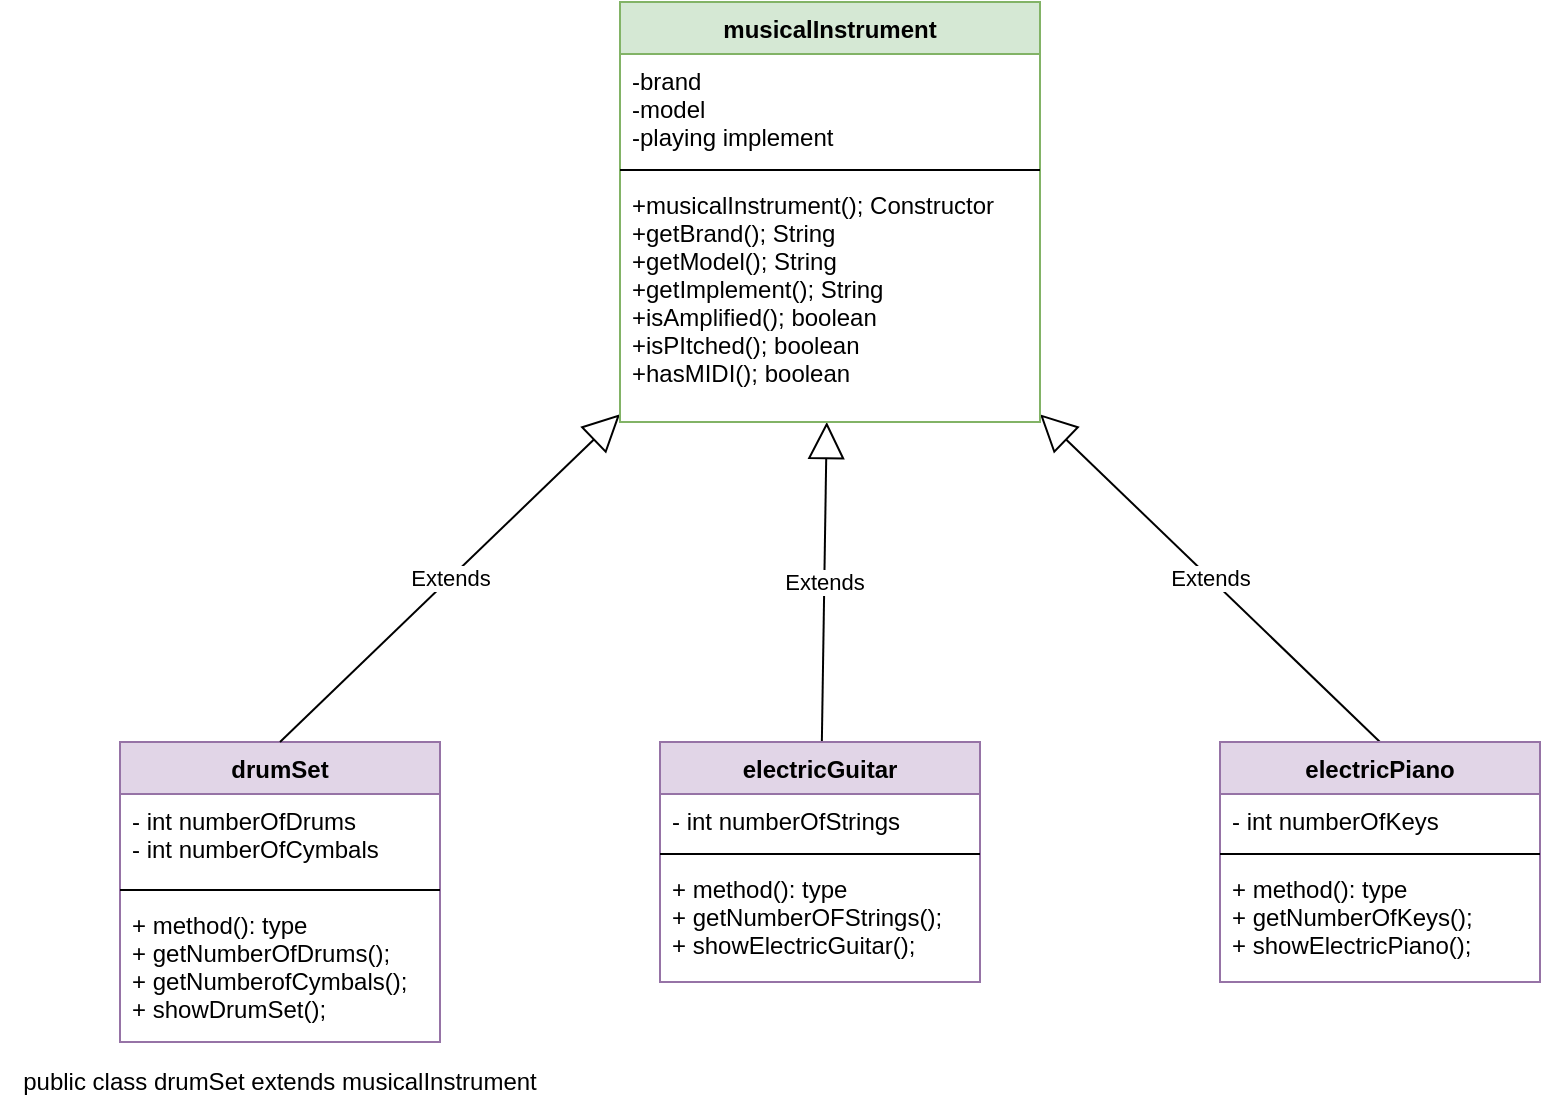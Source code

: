 <mxfile version="13.8.0" type="github">
  <diagram id="u5egj9Q1XMa9EqDsLZzm" name="Page-1">
    <mxGraphModel dx="1950" dy="1665" grid="1" gridSize="10" guides="1" tooltips="1" connect="1" arrows="1" fold="1" page="1" pageScale="1" pageWidth="850" pageHeight="1100" math="0" shadow="0">
      <root>
        <mxCell id="0" />
        <mxCell id="1" parent="0" />
        <mxCell id="iNh4lFPZa8ypUP3hIFsf-30" value="Extends" style="endArrow=block;endSize=16;endFill=0;html=1;" parent="1" source="iNh4lFPZa8ypUP3hIFsf-13" target="iNh4lFPZa8ypUP3hIFsf-1" edge="1">
          <mxGeometry width="160" relative="1" as="geometry">
            <mxPoint x="397" y="320" as="sourcePoint" />
            <mxPoint x="330" y="175.923" as="targetPoint" />
          </mxGeometry>
        </mxCell>
        <mxCell id="iNh4lFPZa8ypUP3hIFsf-5" value="drumSet" style="swimlane;fontStyle=1;align=center;verticalAlign=top;childLayout=stackLayout;horizontal=1;startSize=26;horizontalStack=0;resizeParent=1;resizeParentMax=0;resizeLast=0;collapsible=1;marginBottom=0;fillColor=#e1d5e7;strokeColor=#9673a6;" parent="1" vertex="1">
          <mxGeometry x="40" y="310" width="160" height="150" as="geometry" />
        </mxCell>
        <mxCell id="iNh4lFPZa8ypUP3hIFsf-6" value="- int numberOfDrums&#xa;- int numberOfCymbals" style="text;strokeColor=none;fillColor=none;align=left;verticalAlign=top;spacingLeft=4;spacingRight=4;overflow=hidden;rotatable=0;points=[[0,0.5],[1,0.5]];portConstraint=eastwest;" parent="iNh4lFPZa8ypUP3hIFsf-5" vertex="1">
          <mxGeometry y="26" width="160" height="44" as="geometry" />
        </mxCell>
        <mxCell id="iNh4lFPZa8ypUP3hIFsf-7" value="" style="line;strokeWidth=1;fillColor=none;align=left;verticalAlign=middle;spacingTop=-1;spacingLeft=3;spacingRight=3;rotatable=0;labelPosition=right;points=[];portConstraint=eastwest;" parent="iNh4lFPZa8ypUP3hIFsf-5" vertex="1">
          <mxGeometry y="70" width="160" height="8" as="geometry" />
        </mxCell>
        <mxCell id="iNh4lFPZa8ypUP3hIFsf-8" value="+ method(): type&#xa;+ getNumberOfDrums();&#xa;+ getNumberofCymbals();&#xa;+ showDrumSet();" style="text;strokeColor=none;fillColor=none;align=left;verticalAlign=top;spacingLeft=4;spacingRight=4;overflow=hidden;rotatable=0;points=[[0,0.5],[1,0.5]];portConstraint=eastwest;" parent="iNh4lFPZa8ypUP3hIFsf-5" vertex="1">
          <mxGeometry y="78" width="160" height="72" as="geometry" />
        </mxCell>
        <mxCell id="iNh4lFPZa8ypUP3hIFsf-31" value="Extends" style="endArrow=block;endSize=16;endFill=0;html=1;exitX=0.5;exitY=0;exitDx=0;exitDy=0;" parent="1" source="iNh4lFPZa8ypUP3hIFsf-17" target="iNh4lFPZa8ypUP3hIFsf-1" edge="1">
          <mxGeometry width="160" relative="1" as="geometry">
            <mxPoint x="336.08" y="313.98" as="sourcePoint" />
            <mxPoint x="340" y="185.923" as="targetPoint" />
          </mxGeometry>
        </mxCell>
        <mxCell id="iNh4lFPZa8ypUP3hIFsf-33" value="public class drumSet extends musicalInstrument" style="text;html=1;strokeColor=none;fillColor=none;align=center;verticalAlign=middle;whiteSpace=wrap;rounded=0;" parent="1" vertex="1">
          <mxGeometry x="-20" y="470" width="280" height="20" as="geometry" />
        </mxCell>
        <mxCell id="iNh4lFPZa8ypUP3hIFsf-17" value="electricPiano" style="swimlane;fontStyle=1;align=center;verticalAlign=top;childLayout=stackLayout;horizontal=1;startSize=26;horizontalStack=0;resizeParent=1;resizeParentMax=0;resizeLast=0;collapsible=1;marginBottom=0;fillColor=#e1d5e7;strokeColor=#9673a6;" parent="1" vertex="1">
          <mxGeometry x="590" y="310" width="160" height="120" as="geometry" />
        </mxCell>
        <mxCell id="iNh4lFPZa8ypUP3hIFsf-18" value="- int numberOfKeys" style="text;strokeColor=none;fillColor=none;align=left;verticalAlign=top;spacingLeft=4;spacingRight=4;overflow=hidden;rotatable=0;points=[[0,0.5],[1,0.5]];portConstraint=eastwest;" parent="iNh4lFPZa8ypUP3hIFsf-17" vertex="1">
          <mxGeometry y="26" width="160" height="26" as="geometry" />
        </mxCell>
        <mxCell id="iNh4lFPZa8ypUP3hIFsf-19" value="" style="line;strokeWidth=1;fillColor=none;align=left;verticalAlign=middle;spacingTop=-1;spacingLeft=3;spacingRight=3;rotatable=0;labelPosition=right;points=[];portConstraint=eastwest;" parent="iNh4lFPZa8ypUP3hIFsf-17" vertex="1">
          <mxGeometry y="52" width="160" height="8" as="geometry" />
        </mxCell>
        <mxCell id="iNh4lFPZa8ypUP3hIFsf-20" value="+ method(): type&#xa;+ getNumberOfKeys();&#xa;+ showElectricPiano();" style="text;strokeColor=none;fillColor=none;align=left;verticalAlign=top;spacingLeft=4;spacingRight=4;overflow=hidden;rotatable=0;points=[[0,0.5],[1,0.5]];portConstraint=eastwest;" parent="iNh4lFPZa8ypUP3hIFsf-17" vertex="1">
          <mxGeometry y="60" width="160" height="60" as="geometry" />
        </mxCell>
        <mxCell id="iNh4lFPZa8ypUP3hIFsf-13" value="electricGuitar" style="swimlane;fontStyle=1;align=center;verticalAlign=top;childLayout=stackLayout;horizontal=1;startSize=26;horizontalStack=0;resizeParent=1;resizeParentMax=0;resizeLast=0;collapsible=1;marginBottom=0;fillColor=#e1d5e7;strokeColor=#9673a6;" parent="1" vertex="1">
          <mxGeometry x="310" y="310" width="160" height="120" as="geometry" />
        </mxCell>
        <mxCell id="iNh4lFPZa8ypUP3hIFsf-14" value="- int numberOfStrings" style="text;strokeColor=none;fillColor=none;align=left;verticalAlign=top;spacingLeft=4;spacingRight=4;overflow=hidden;rotatable=0;points=[[0,0.5],[1,0.5]];portConstraint=eastwest;" parent="iNh4lFPZa8ypUP3hIFsf-13" vertex="1">
          <mxGeometry y="26" width="160" height="26" as="geometry" />
        </mxCell>
        <mxCell id="iNh4lFPZa8ypUP3hIFsf-15" value="" style="line;strokeWidth=1;fillColor=none;align=left;verticalAlign=middle;spacingTop=-1;spacingLeft=3;spacingRight=3;rotatable=0;labelPosition=right;points=[];portConstraint=eastwest;" parent="iNh4lFPZa8ypUP3hIFsf-13" vertex="1">
          <mxGeometry y="52" width="160" height="8" as="geometry" />
        </mxCell>
        <mxCell id="iNh4lFPZa8ypUP3hIFsf-16" value="+ method(): type&#xa;+ getNumberOFStrings();&#xa;+ showElectricGuitar();" style="text;strokeColor=none;fillColor=none;align=left;verticalAlign=top;spacingLeft=4;spacingRight=4;overflow=hidden;rotatable=0;points=[[0,0.5],[1,0.5]];portConstraint=eastwest;" parent="iNh4lFPZa8ypUP3hIFsf-13" vertex="1">
          <mxGeometry y="60" width="160" height="60" as="geometry" />
        </mxCell>
        <mxCell id="iNh4lFPZa8ypUP3hIFsf-29" value="Extends" style="endArrow=block;endSize=16;endFill=0;html=1;exitX=0.5;exitY=0;exitDx=0;exitDy=0;" parent="1" target="iNh4lFPZa8ypUP3hIFsf-1" edge="1" source="iNh4lFPZa8ypUP3hIFsf-5">
          <mxGeometry width="160" relative="1" as="geometry">
            <mxPoint x="140" y="320" as="sourcePoint" />
            <mxPoint x="300" y="320" as="targetPoint" />
          </mxGeometry>
        </mxCell>
        <mxCell id="iNh4lFPZa8ypUP3hIFsf-1" value="musicalInstrument" style="swimlane;fontStyle=1;align=center;verticalAlign=top;childLayout=stackLayout;horizontal=1;startSize=26;horizontalStack=0;resizeParent=1;resizeParentMax=0;resizeLast=0;collapsible=1;marginBottom=0;fillColor=#d5e8d4;strokeColor=#82b366;" parent="1" vertex="1">
          <mxGeometry x="290" y="-60" width="210" height="210" as="geometry" />
        </mxCell>
        <mxCell id="iNh4lFPZa8ypUP3hIFsf-2" value="-brand&#xa;-model&#xa;-playing implement" style="text;strokeColor=none;fillColor=none;align=left;verticalAlign=top;spacingLeft=4;spacingRight=4;overflow=hidden;rotatable=0;points=[[0,0.5],[1,0.5]];portConstraint=eastwest;" parent="iNh4lFPZa8ypUP3hIFsf-1" vertex="1">
          <mxGeometry y="26" width="210" height="54" as="geometry" />
        </mxCell>
        <mxCell id="iNh4lFPZa8ypUP3hIFsf-3" value="" style="line;strokeWidth=1;fillColor=none;align=left;verticalAlign=middle;spacingTop=-1;spacingLeft=3;spacingRight=3;rotatable=0;labelPosition=right;points=[];portConstraint=eastwest;" parent="iNh4lFPZa8ypUP3hIFsf-1" vertex="1">
          <mxGeometry y="80" width="210" height="8" as="geometry" />
        </mxCell>
        <mxCell id="iNh4lFPZa8ypUP3hIFsf-4" value="+musicalInstrument(); Constructor&#xa;+getBrand(); String&#xa;+getModel(); String&#xa;+getImplement(); String&#xa;+isAmplified(); boolean&#xa;+isPItched(); boolean&#xa;+hasMIDI(); boolean" style="text;strokeColor=none;fillColor=none;align=left;verticalAlign=top;spacingLeft=4;spacingRight=4;overflow=hidden;rotatable=0;points=[[0,0.5],[1,0.5]];portConstraint=eastwest;" parent="iNh4lFPZa8ypUP3hIFsf-1" vertex="1">
          <mxGeometry y="88" width="210" height="122" as="geometry" />
        </mxCell>
      </root>
    </mxGraphModel>
  </diagram>
</mxfile>
